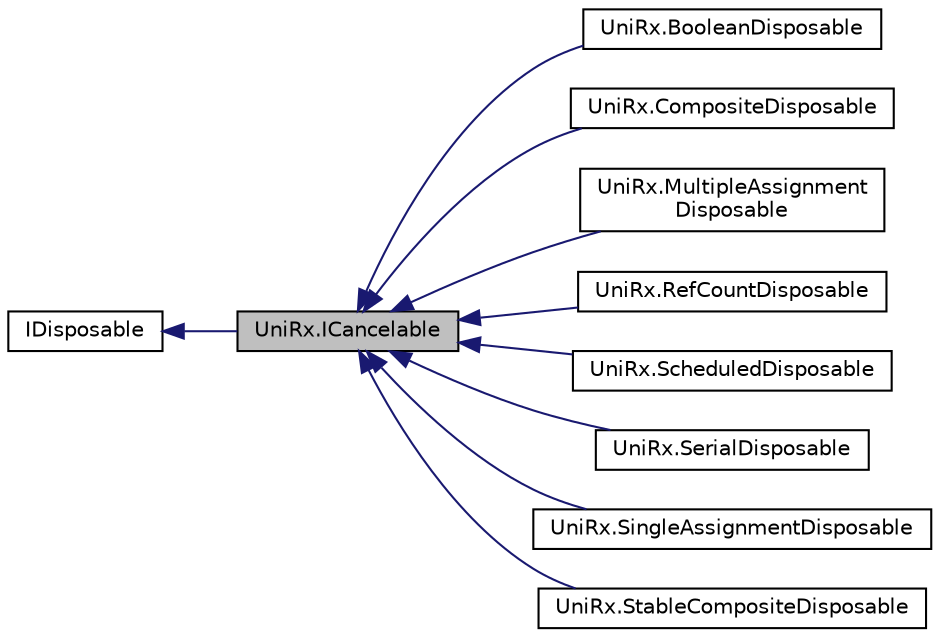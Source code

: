 digraph "UniRx.ICancelable"
{
 // LATEX_PDF_SIZE
  edge [fontname="Helvetica",fontsize="10",labelfontname="Helvetica",labelfontsize="10"];
  node [fontname="Helvetica",fontsize="10",shape=record];
  rankdir="LR";
  Node1 [label="UniRx.ICancelable",height=0.2,width=0.4,color="black", fillcolor="grey75", style="filled", fontcolor="black",tooltip=" "];
  Node2 -> Node1 [dir="back",color="midnightblue",fontsize="10",style="solid",fontname="Helvetica"];
  Node2 [label="IDisposable",height=0.2,width=0.4,color="black", fillcolor="white", style="filled",tooltip=" "];
  Node1 -> Node3 [dir="back",color="midnightblue",fontsize="10",style="solid",fontname="Helvetica"];
  Node3 [label="UniRx.BooleanDisposable",height=0.2,width=0.4,color="black", fillcolor="white", style="filled",URL="$class_uni_rx_1_1_boolean_disposable.html",tooltip=" "];
  Node1 -> Node4 [dir="back",color="midnightblue",fontsize="10",style="solid",fontname="Helvetica"];
  Node4 [label="UniRx.CompositeDisposable",height=0.2,width=0.4,color="black", fillcolor="white", style="filled",URL="$class_uni_rx_1_1_composite_disposable.html",tooltip=" "];
  Node1 -> Node5 [dir="back",color="midnightblue",fontsize="10",style="solid",fontname="Helvetica"];
  Node5 [label="UniRx.MultipleAssignment\lDisposable",height=0.2,width=0.4,color="black", fillcolor="white", style="filled",URL="$class_uni_rx_1_1_multiple_assignment_disposable.html",tooltip=" "];
  Node1 -> Node6 [dir="back",color="midnightblue",fontsize="10",style="solid",fontname="Helvetica"];
  Node6 [label="UniRx.RefCountDisposable",height=0.2,width=0.4,color="black", fillcolor="white", style="filled",URL="$class_uni_rx_1_1_ref_count_disposable.html",tooltip="Represents a disposable resource that only disposes its underlying disposable resource when all depen..."];
  Node1 -> Node7 [dir="back",color="midnightblue",fontsize="10",style="solid",fontname="Helvetica"];
  Node7 [label="UniRx.ScheduledDisposable",height=0.2,width=0.4,color="black", fillcolor="white", style="filled",URL="$class_uni_rx_1_1_scheduled_disposable.html",tooltip=" "];
  Node1 -> Node8 [dir="back",color="midnightblue",fontsize="10",style="solid",fontname="Helvetica"];
  Node8 [label="UniRx.SerialDisposable",height=0.2,width=0.4,color="black", fillcolor="white", style="filled",URL="$class_uni_rx_1_1_serial_disposable.html",tooltip=" "];
  Node1 -> Node9 [dir="back",color="midnightblue",fontsize="10",style="solid",fontname="Helvetica"];
  Node9 [label="UniRx.SingleAssignmentDisposable",height=0.2,width=0.4,color="black", fillcolor="white", style="filled",URL="$class_uni_rx_1_1_single_assignment_disposable.html",tooltip=" "];
  Node1 -> Node10 [dir="back",color="midnightblue",fontsize="10",style="solid",fontname="Helvetica"];
  Node10 [label="UniRx.StableCompositeDisposable",height=0.2,width=0.4,color="black", fillcolor="white", style="filled",URL="$class_uni_rx_1_1_stable_composite_disposable.html",tooltip="Represents a group of disposable resources that are disposed together."];
}
